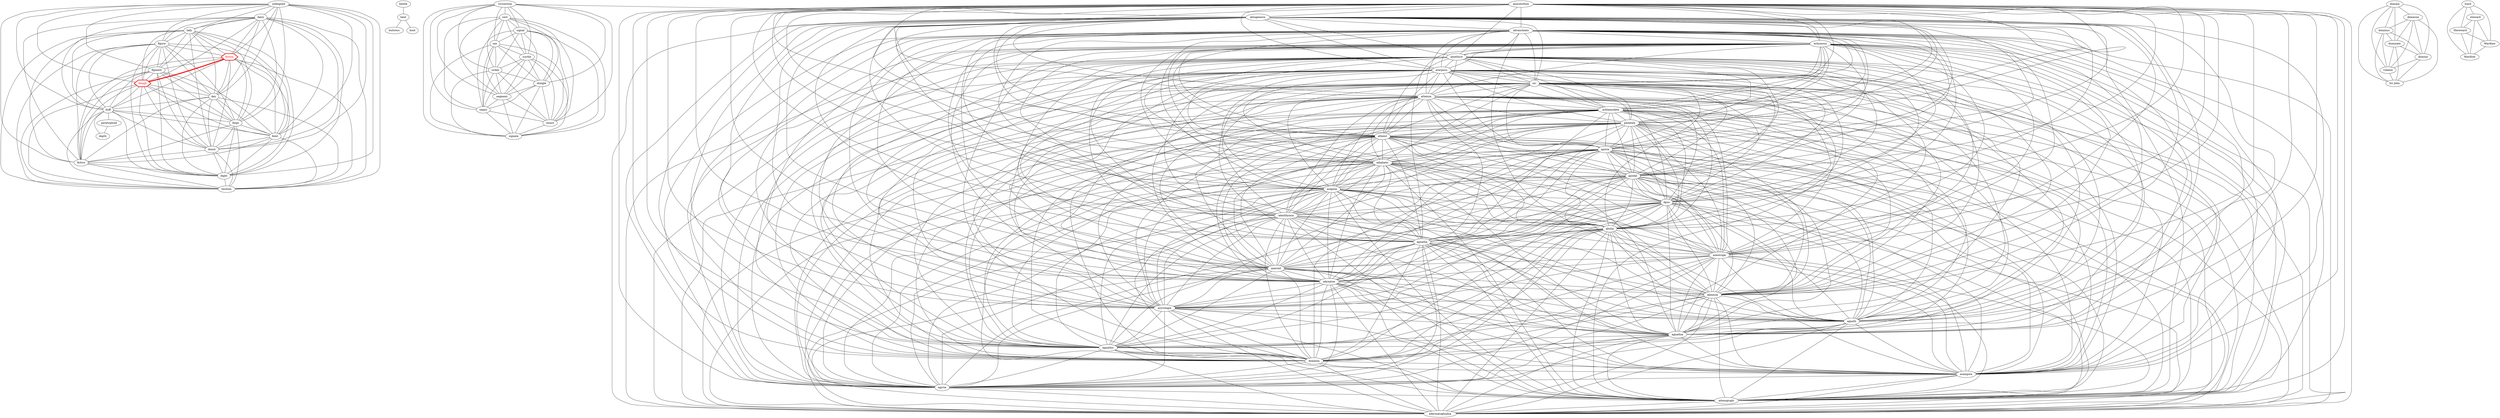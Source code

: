 strict graph  {
"unfeigned";
"dairy";
"lady";
"figure";
"fiction" [color=red fontcolor=red shape=hexagon penwidth=3.0];
"figment";
"dough" [color=red fontcolor=red shape=hexagon penwidth=3.0];
"dey";
"duff";
"feign";
"feint";
"donut";
"fictive";
"dight";
"teichoic";
"beetle";
"beat";
"vivisection";
"sect";
"signal";
"sax";
"scythe";
"sickle";
"shingle";
"segment";
"segno";
"resect";
"signate";
"domain";
"demesne";
"dominus";
"dominate";
"domino";
"vidame";
"Sir John";
"anacoluthon";
"abiogenesis";
"abranchiata";
"achymous";
"amethyst";
"acarpous";
"un-";
"atheism";
"achlamydate";
"philately";
"atheist";
"aporia";
"adiabatic";
"apodal";
"acapnia";
"Apus";
"alexithymia";
"abulia";
"agnatha";
"azeotrope";
"aneroid";
"adynaton";
"akinesia";
"acyrologia";
"agnath";
"agnathia";
"agnathic";
"Atalanta";
"acampsia";
"agyria";
"adoxograph";
"adermatoglyphia";
"ward";
"steward";
"Hereward";
"Wardlaw";
"Wardlow";
"paratyphoid";
"depth";
"buttress";
"boot";
"unfeigned" -- "dairy";
"unfeigned" -- "lady";
"unfeigned" -- "figure";
"unfeigned" -- "fiction";
"unfeigned" -- "figment";
"unfeigned" -- "dough";
"unfeigned" -- "dey";
"unfeigned" -- "duff";
"unfeigned" -- "feign";
"unfeigned" -- "feint";
"unfeigned" -- "donut";
"unfeigned" -- "fictive";
"unfeigned" -- "dight";
"unfeigned" -- "teichoic";
"dairy" -- "figment";
"dairy" -- "feign";
"dairy" -- "lady";
"dairy" -- "figure";
"dairy" -- "fiction";
"dairy" -- "dough";
"dairy" -- "dey";
"dairy" -- "duff";
"dairy" -- "feint";
"dairy" -- "donut";
"dairy" -- "fictive";
"dairy" -- "dight";
"dairy" -- "teichoic";
"lady" -- "figment";
"lady" -- "feign";
"lady" -- "feint";
"lady" -- "teichoic";
"lady" -- "figure";
"lady" -- "fiction";
"lady" -- "dough";
"lady" -- "dey";
"lady" -- "duff";
"lady" -- "donut";
"lady" -- "fictive";
"lady" -- "dight";
"figure" -- "figment";
"figure" -- "feign";
"figure" -- "feint";
"figure" -- "teichoic";
"figure" -- "donut";
"figure" -- "fiction";
"figure" -- "dough";
"figure" -- "dey";
"figure" -- "duff";
"figure" -- "fictive";
"figure" -- "dight";
"fiction" -- "figment";
"fiction" -- "feign";
"fiction" -- "feint";
"fiction" -- "teichoic";
"fiction" -- "donut";
"fiction" -- "duff";
"fiction" -- "dight";
"fiction" -- "dey";
"fiction" -- "dough" [color=red penwidth=5.0];
"fiction" -- "fictive";
"figment" -- "dough";
"figment" -- "dey";
"figment" -- "duff";
"figment" -- "feign";
"figment" -- "feint";
"figment" -- "donut";
"figment" -- "fictive";
"figment" -- "dight";
"figment" -- "teichoic";
"dough" -- "feign";
"dough" -- "feint";
"dough" -- "teichoic";
"dough" -- "donut";
"dough" -- "duff";
"dough" -- "dight";
"dough" -- "dey";
"dough" -- "fictive";
"dey" -- "feign";
"dey" -- "feint";
"dey" -- "teichoic";
"dey" -- "donut";
"dey" -- "duff";
"dey" -- "dight";
"dey" -- "fictive";
"duff" -- "feign";
"duff" -- "feint";
"duff" -- "paratyphoid";
"duff" -- "teichoic";
"duff" -- "donut";
"duff" -- "fictive";
"duff" -- "dight";
"duff" -- "depth";
"feign" -- "feint";
"feign" -- "donut";
"feign" -- "fictive";
"feign" -- "dight";
"feign" -- "teichoic";
"feint" -- "donut";
"feint" -- "fictive";
"feint" -- "dight";
"feint" -- "teichoic";
"donut" -- "teichoic";
"donut" -- "fictive";
"donut" -- "dight";
"fictive" -- "teichoic";
"fictive" -- "dight";
"dight" -- "teichoic";
"beetle" -- "beat";
"beat" -- "buttress";
"beat" -- "boot";
"vivisection" -- "sect";
"vivisection" -- "segno";
"vivisection" -- "resect";
"vivisection" -- "scythe";
"vivisection" -- "abiogenesis";
"vivisection" -- "signal";
"vivisection" -- "sax";
"vivisection" -- "sickle";
"vivisection" -- "shingle";
"vivisection" -- "segment";
"vivisection" -- "signate";
"sect" -- "signal";
"sect" -- "sax";
"sect" -- "scythe";
"sect" -- "sickle";
"sect" -- "shingle";
"sect" -- "segment";
"sect" -- "segno";
"sect" -- "resect";
"sect" -- "signate";
"signal" -- "segno";
"signal" -- "resect";
"signal" -- "scythe";
"signal" -- "shingle";
"signal" -- "signate";
"signal" -- "sax";
"signal" -- "sickle";
"signal" -- "segment";
"sax" -- "segno";
"sax" -- "resect";
"sax" -- "scythe";
"sax" -- "shingle";
"sax" -- "signate";
"sax" -- "sickle";
"sax" -- "segment";
"scythe" -- "segno";
"scythe" -- "resect";
"scythe" -- "sickle";
"scythe" -- "shingle";
"scythe" -- "segment";
"scythe" -- "signate";
"sickle" -- "segno";
"sickle" -- "resect";
"sickle" -- "shingle";
"sickle" -- "signate";
"sickle" -- "segment";
"shingle" -- "segno";
"shingle" -- "resect";
"shingle" -- "segment";
"shingle" -- "signate";
"segment" -- "segno";
"segment" -- "resect";
"segment" -- "signate";
"segno" -- "resect";
"segno" -- "signate";
"resect" -- "signate";
"domain" -- "demesne";
"domain" -- "Sir John";
"domain" -- "dominus";
"domain" -- "dominate";
"domain" -- "vidame";
"domain" -- "domino";
"demesne" -- "dominus";
"demesne" -- "dominate";
"demesne" -- "domino";
"demesne" -- "vidame";
"demesne" -- "Sir John";
"dominus" -- "Sir John";
"dominus" -- "dominate";
"dominus" -- "domino";
"dominus" -- "vidame";
"dominate" -- "Sir John";
"dominate" -- "domino";
"dominate" -- "vidame";
"domino" -- "Sir John";
"domino" -- "vidame";
"vidame" -- "Sir John";
"anacoluthon" -- "abiogenesis";
"anacoluthon" -- "abranchiata";
"anacoluthon" -- "achymous";
"anacoluthon" -- "amethyst";
"anacoluthon" -- "acarpous";
"anacoluthon" -- "un-";
"anacoluthon" -- "atheism";
"anacoluthon" -- "achlamydate";
"anacoluthon" -- "philately";
"anacoluthon" -- "atheist";
"anacoluthon" -- "aporia";
"anacoluthon" -- "adiabatic";
"anacoluthon" -- "apodal";
"anacoluthon" -- "acapnia";
"anacoluthon" -- "Apus";
"anacoluthon" -- "alexithymia";
"anacoluthon" -- "abulia";
"anacoluthon" -- "agnatha";
"anacoluthon" -- "azeotrope";
"anacoluthon" -- "aneroid";
"anacoluthon" -- "adynaton";
"anacoluthon" -- "akinesia";
"anacoluthon" -- "acyrologia";
"anacoluthon" -- "agnath";
"anacoluthon" -- "agnathia";
"anacoluthon" -- "agnathic";
"anacoluthon" -- "Atalanta";
"anacoluthon" -- "acampsia";
"anacoluthon" -- "agyria";
"anacoluthon" -- "adoxograph";
"anacoluthon" -- "adermatoglyphia";
"abiogenesis" -- "adynaton";
"abiogenesis" -- "atheist";
"abiogenesis" -- "agnathia";
"abiogenesis" -- "adermatoglyphia";
"abiogenesis" -- "agnathic";
"abiogenesis" -- "achymous";
"abiogenesis" -- "agnath";
"abiogenesis" -- "un-";
"abiogenesis" -- "alexithymia";
"abiogenesis" -- "acyrologia";
"abiogenesis" -- "abranchiata";
"abiogenesis" -- "abulia";
"abiogenesis" -- "aporia";
"abiogenesis" -- "aneroid";
"abiogenesis" -- "acapnia";
"abiogenesis" -- "acampsia";
"abiogenesis" -- "atheism";
"abiogenesis" -- "adiabatic";
"abiogenesis" -- "agyria";
"abiogenesis" -- "adoxograph";
"abiogenesis" -- "akinesia";
"abiogenesis" -- "Apus";
"abiogenesis" -- "azeotrope";
"abiogenesis" -- "acarpous";
"abiogenesis" -- "amethyst";
"abiogenesis" -- "agnatha";
"abiogenesis" -- "achlamydate";
"abiogenesis" -- "Atalanta";
"abiogenesis" -- "apodal";
"abiogenesis" -- "philately";
"abranchiata" -- "adynaton";
"abranchiata" -- "atheist";
"abranchiata" -- "agnathia";
"abranchiata" -- "adermatoglyphia";
"abranchiata" -- "agnathic";
"abranchiata" -- "achymous";
"abranchiata" -- "agnath";
"abranchiata" -- "un-";
"abranchiata" -- "alexithymia";
"abranchiata" -- "acyrologia";
"abranchiata" -- "amethyst";
"abranchiata" -- "acarpous";
"abranchiata" -- "atheism";
"abranchiata" -- "achlamydate";
"abranchiata" -- "philately";
"abranchiata" -- "aporia";
"abranchiata" -- "adiabatic";
"abranchiata" -- "apodal";
"abranchiata" -- "acapnia";
"abranchiata" -- "Apus";
"abranchiata" -- "abulia";
"abranchiata" -- "agnatha";
"abranchiata" -- "azeotrope";
"abranchiata" -- "aneroid";
"abranchiata" -- "akinesia";
"abranchiata" -- "Atalanta";
"abranchiata" -- "acampsia";
"abranchiata" -- "agyria";
"abranchiata" -- "adoxograph";
"achymous" -- "adynaton";
"achymous" -- "atheist";
"achymous" -- "agnathia";
"achymous" -- "adermatoglyphia";
"achymous" -- "agnathic";
"achymous" -- "amethyst";
"achymous" -- "acarpous";
"achymous" -- "un-";
"achymous" -- "atheism";
"achymous" -- "achlamydate";
"achymous" -- "philately";
"achymous" -- "aporia";
"achymous" -- "adiabatic";
"achymous" -- "apodal";
"achymous" -- "acapnia";
"achymous" -- "Apus";
"achymous" -- "alexithymia";
"achymous" -- "abulia";
"achymous" -- "agnatha";
"achymous" -- "azeotrope";
"achymous" -- "aneroid";
"achymous" -- "akinesia";
"achymous" -- "acyrologia";
"achymous" -- "agnath";
"achymous" -- "Atalanta";
"achymous" -- "acampsia";
"achymous" -- "agyria";
"achymous" -- "adoxograph";
"amethyst" -- "adynaton";
"amethyst" -- "atheist";
"amethyst" -- "agnathia";
"amethyst" -- "adermatoglyphia";
"amethyst" -- "agnathic";
"amethyst" -- "agnath";
"amethyst" -- "un-";
"amethyst" -- "alexithymia";
"amethyst" -- "acyrologia";
"amethyst" -- "abulia";
"amethyst" -- "aporia";
"amethyst" -- "aneroid";
"amethyst" -- "acapnia";
"amethyst" -- "acampsia";
"amethyst" -- "atheism";
"amethyst" -- "adiabatic";
"amethyst" -- "agyria";
"amethyst" -- "adoxograph";
"amethyst" -- "akinesia";
"amethyst" -- "Apus";
"amethyst" -- "azeotrope";
"amethyst" -- "acarpous";
"amethyst" -- "achlamydate";
"amethyst" -- "philately";
"amethyst" -- "apodal";
"amethyst" -- "agnatha";
"amethyst" -- "Atalanta";
"acarpous" -- "adynaton";
"acarpous" -- "atheist";
"acarpous" -- "agnathia";
"acarpous" -- "adermatoglyphia";
"acarpous" -- "agnathic";
"acarpous" -- "agnath";
"acarpous" -- "un-";
"acarpous" -- "alexithymia";
"acarpous" -- "acyrologia";
"acarpous" -- "abulia";
"acarpous" -- "aporia";
"acarpous" -- "aneroid";
"acarpous" -- "acapnia";
"acarpous" -- "acampsia";
"acarpous" -- "atheism";
"acarpous" -- "adiabatic";
"acarpous" -- "agyria";
"acarpous" -- "adoxograph";
"acarpous" -- "akinesia";
"acarpous" -- "Apus";
"acarpous" -- "azeotrope";
"acarpous" -- "achlamydate";
"acarpous" -- "philately";
"acarpous" -- "apodal";
"acarpous" -- "agnatha";
"acarpous" -- "Atalanta";
"un-" -- "adynaton";
"un-" -- "atheist";
"un-" -- "agnathia";
"un-" -- "adermatoglyphia";
"un-" -- "agnathic";
"un-" -- "agnath";
"un-" -- "atheism";
"un-" -- "achlamydate";
"un-" -- "philately";
"un-" -- "aporia";
"un-" -- "adiabatic";
"un-" -- "apodal";
"un-" -- "acapnia";
"un-" -- "Apus";
"un-" -- "alexithymia";
"un-" -- "abulia";
"un-" -- "agnatha";
"un-" -- "azeotrope";
"un-" -- "aneroid";
"un-" -- "akinesia";
"un-" -- "acyrologia";
"un-" -- "Atalanta";
"un-" -- "acampsia";
"un-" -- "agyria";
"un-" -- "adoxograph";
"atheism" -- "adynaton";
"atheism" -- "atheist";
"atheism" -- "agnathia";
"atheism" -- "adermatoglyphia";
"atheism" -- "agnathic";
"atheism" -- "agnath";
"atheism" -- "alexithymia";
"atheism" -- "acyrologia";
"atheism" -- "abulia";
"atheism" -- "aporia";
"atheism" -- "aneroid";
"atheism" -- "acapnia";
"atheism" -- "acampsia";
"atheism" -- "achlamydate";
"atheism" -- "philately";
"atheism" -- "adiabatic";
"atheism" -- "apodal";
"atheism" -- "Apus";
"atheism" -- "agnatha";
"atheism" -- "azeotrope";
"atheism" -- "akinesia";
"atheism" -- "Atalanta";
"atheism" -- "agyria";
"atheism" -- "adoxograph";
"achlamydate" -- "adynaton";
"achlamydate" -- "atheist";
"achlamydate" -- "agnathia";
"achlamydate" -- "adermatoglyphia";
"achlamydate" -- "agnathic";
"achlamydate" -- "agnath";
"achlamydate" -- "alexithymia";
"achlamydate" -- "acyrologia";
"achlamydate" -- "abulia";
"achlamydate" -- "aporia";
"achlamydate" -- "aneroid";
"achlamydate" -- "acapnia";
"achlamydate" -- "acampsia";
"achlamydate" -- "adiabatic";
"achlamydate" -- "agyria";
"achlamydate" -- "adoxograph";
"achlamydate" -- "akinesia";
"achlamydate" -- "Apus";
"achlamydate" -- "azeotrope";
"achlamydate" -- "agnatha";
"achlamydate" -- "philately";
"achlamydate" -- "apodal";
"achlamydate" -- "Atalanta";
"philately" -- "adynaton";
"philately" -- "atheist";
"philately" -- "agnathia";
"philately" -- "adermatoglyphia";
"philately" -- "agnathic";
"philately" -- "agnath";
"philately" -- "alexithymia";
"philately" -- "acyrologia";
"philately" -- "abulia";
"philately" -- "aporia";
"philately" -- "aneroid";
"philately" -- "acapnia";
"philately" -- "acampsia";
"philately" -- "adiabatic";
"philately" -- "agyria";
"philately" -- "adoxograph";
"philately" -- "akinesia";
"philately" -- "Apus";
"philately" -- "azeotrope";
"philately" -- "agnatha";
"philately" -- "Atalanta";
"philately" -- "apodal";
"atheist" -- "adynaton";
"atheist" -- "aporia";
"atheist" -- "adiabatic";
"atheist" -- "apodal";
"atheist" -- "acapnia";
"atheist" -- "Apus";
"atheist" -- "alexithymia";
"atheist" -- "abulia";
"atheist" -- "agnatha";
"atheist" -- "azeotrope";
"atheist" -- "aneroid";
"atheist" -- "akinesia";
"atheist" -- "acyrologia";
"atheist" -- "agnath";
"atheist" -- "agnathia";
"atheist" -- "agnathic";
"atheist" -- "Atalanta";
"atheist" -- "acampsia";
"atheist" -- "agyria";
"atheist" -- "adoxograph";
"atheist" -- "adermatoglyphia";
"aporia" -- "adynaton";
"aporia" -- "agnathia";
"aporia" -- "adermatoglyphia";
"aporia" -- "agnathic";
"aporia" -- "agnath";
"aporia" -- "alexithymia";
"aporia" -- "acyrologia";
"aporia" -- "abulia";
"aporia" -- "adiabatic";
"aporia" -- "apodal";
"aporia" -- "acapnia";
"aporia" -- "Apus";
"aporia" -- "agnatha";
"aporia" -- "azeotrope";
"aporia" -- "aneroid";
"aporia" -- "akinesia";
"aporia" -- "Atalanta";
"aporia" -- "acampsia";
"aporia" -- "agyria";
"aporia" -- "adoxograph";
"adiabatic" -- "adynaton";
"adiabatic" -- "agnathia";
"adiabatic" -- "adermatoglyphia";
"adiabatic" -- "agnathic";
"adiabatic" -- "agnath";
"adiabatic" -- "alexithymia";
"adiabatic" -- "acyrologia";
"adiabatic" -- "abulia";
"adiabatic" -- "aneroid";
"adiabatic" -- "acapnia";
"adiabatic" -- "acampsia";
"adiabatic" -- "apodal";
"adiabatic" -- "Apus";
"adiabatic" -- "agnatha";
"adiabatic" -- "azeotrope";
"adiabatic" -- "akinesia";
"adiabatic" -- "Atalanta";
"adiabatic" -- "agyria";
"adiabatic" -- "adoxograph";
"apodal" -- "adynaton";
"apodal" -- "agnathia";
"apodal" -- "adermatoglyphia";
"apodal" -- "agnathic";
"apodal" -- "agnath";
"apodal" -- "alexithymia";
"apodal" -- "acyrologia";
"apodal" -- "abulia";
"apodal" -- "aneroid";
"apodal" -- "acapnia";
"apodal" -- "acampsia";
"apodal" -- "agyria";
"apodal" -- "adoxograph";
"apodal" -- "akinesia";
"apodal" -- "Apus";
"apodal" -- "azeotrope";
"apodal" -- "agnatha";
"apodal" -- "Atalanta";
"acapnia" -- "adynaton";
"acapnia" -- "agnathia";
"acapnia" -- "adermatoglyphia";
"acapnia" -- "agnathic";
"acapnia" -- "agnath";
"acapnia" -- "alexithymia";
"acapnia" -- "acyrologia";
"acapnia" -- "abulia";
"acapnia" -- "aneroid";
"acapnia" -- "Apus";
"acapnia" -- "agnatha";
"acapnia" -- "azeotrope";
"acapnia" -- "akinesia";
"acapnia" -- "Atalanta";
"acapnia" -- "acampsia";
"acapnia" -- "agyria";
"acapnia" -- "adoxograph";
"Apus" -- "adynaton";
"Apus" -- "agnathia";
"Apus" -- "adermatoglyphia";
"Apus" -- "agnathic";
"Apus" -- "agnath";
"Apus" -- "alexithymia";
"Apus" -- "acyrologia";
"Apus" -- "abulia";
"Apus" -- "aneroid";
"Apus" -- "acampsia";
"Apus" -- "agyria";
"Apus" -- "adoxograph";
"Apus" -- "akinesia";
"Apus" -- "agnatha";
"Apus" -- "azeotrope";
"Apus" -- "Atalanta";
"alexithymia" -- "adynaton";
"alexithymia" -- "agnathia";
"alexithymia" -- "adermatoglyphia";
"alexithymia" -- "agnathic";
"alexithymia" -- "agnath";
"alexithymia" -- "abulia";
"alexithymia" -- "agnatha";
"alexithymia" -- "azeotrope";
"alexithymia" -- "aneroid";
"alexithymia" -- "akinesia";
"alexithymia" -- "acyrologia";
"alexithymia" -- "Atalanta";
"alexithymia" -- "acampsia";
"alexithymia" -- "agyria";
"alexithymia" -- "adoxograph";
"abulia" -- "adynaton";
"abulia" -- "agnathia";
"abulia" -- "adermatoglyphia";
"abulia" -- "agnathic";
"abulia" -- "agnath";
"abulia" -- "acyrologia";
"abulia" -- "agnatha";
"abulia" -- "azeotrope";
"abulia" -- "aneroid";
"abulia" -- "akinesia";
"abulia" -- "Atalanta";
"abulia" -- "acampsia";
"abulia" -- "agyria";
"abulia" -- "adoxograph";
"agnatha" -- "adynaton";
"agnatha" -- "agnathia";
"agnatha" -- "adermatoglyphia";
"agnatha" -- "agnathic";
"agnatha" -- "agnath";
"agnatha" -- "acyrologia";
"agnatha" -- "aneroid";
"agnatha" -- "acampsia";
"agnatha" -- "agyria";
"agnatha" -- "adoxograph";
"agnatha" -- "akinesia";
"agnatha" -- "azeotrope";
"agnatha" -- "Atalanta";
"azeotrope" -- "adynaton";
"azeotrope" -- "agnathia";
"azeotrope" -- "adermatoglyphia";
"azeotrope" -- "agnathic";
"azeotrope" -- "agnath";
"azeotrope" -- "acyrologia";
"azeotrope" -- "aneroid";
"azeotrope" -- "acampsia";
"azeotrope" -- "agyria";
"azeotrope" -- "adoxograph";
"azeotrope" -- "akinesia";
"azeotrope" -- "Atalanta";
"aneroid" -- "adynaton";
"aneroid" -- "agnathia";
"aneroid" -- "adermatoglyphia";
"aneroid" -- "agnathic";
"aneroid" -- "agnath";
"aneroid" -- "acyrologia";
"aneroid" -- "akinesia";
"aneroid" -- "Atalanta";
"aneroid" -- "acampsia";
"aneroid" -- "agyria";
"aneroid" -- "adoxograph";
"adynaton" -- "akinesia";
"adynaton" -- "acyrologia";
"adynaton" -- "agnath";
"adynaton" -- "agnathia";
"adynaton" -- "agnathic";
"adynaton" -- "Atalanta";
"adynaton" -- "acampsia";
"adynaton" -- "agyria";
"adynaton" -- "adoxograph";
"adynaton" -- "adermatoglyphia";
"akinesia" -- "agnathia";
"akinesia" -- "adermatoglyphia";
"akinesia" -- "agnathic";
"akinesia" -- "agnath";
"akinesia" -- "acyrologia";
"akinesia" -- "acampsia";
"akinesia" -- "agyria";
"akinesia" -- "adoxograph";
"akinesia" -- "Atalanta";
"acyrologia" -- "agnathia";
"acyrologia" -- "adermatoglyphia";
"acyrologia" -- "agnathic";
"acyrologia" -- "agnath";
"acyrologia" -- "Atalanta";
"acyrologia" -- "acampsia";
"acyrologia" -- "agyria";
"acyrologia" -- "adoxograph";
"agnath" -- "agnathia";
"agnath" -- "adermatoglyphia";
"agnath" -- "agnathic";
"agnath" -- "Atalanta";
"agnath" -- "acampsia";
"agnath" -- "agyria";
"agnath" -- "adoxograph";
"agnathia" -- "agnathic";
"agnathia" -- "Atalanta";
"agnathia" -- "acampsia";
"agnathia" -- "agyria";
"agnathia" -- "adoxograph";
"agnathia" -- "adermatoglyphia";
"agnathic" -- "adermatoglyphia";
"agnathic" -- "Atalanta";
"agnathic" -- "acampsia";
"agnathic" -- "agyria";
"agnathic" -- "adoxograph";
"Atalanta" -- "adermatoglyphia";
"Atalanta" -- "acampsia";
"Atalanta" -- "agyria";
"Atalanta" -- "adoxograph";
"acampsia" -- "adermatoglyphia";
"acampsia" -- "agyria";
"acampsia" -- "adoxograph";
"agyria" -- "adermatoglyphia";
"agyria" -- "adoxograph";
"adoxograph" -- "adermatoglyphia";
"ward" -- "steward";
"ward" -- "Hereward";
"ward" -- "Wardlaw";
"ward" -- "Wardlow";
"steward" -- "Hereward";
"steward" -- "Wardlaw";
"steward" -- "Wardlow";
"Hereward" -- "Wardlow";
"Hereward" -- "Wardlaw";
"Wardlaw" -- "Wardlow";
"paratyphoid" -- "depth";
}
